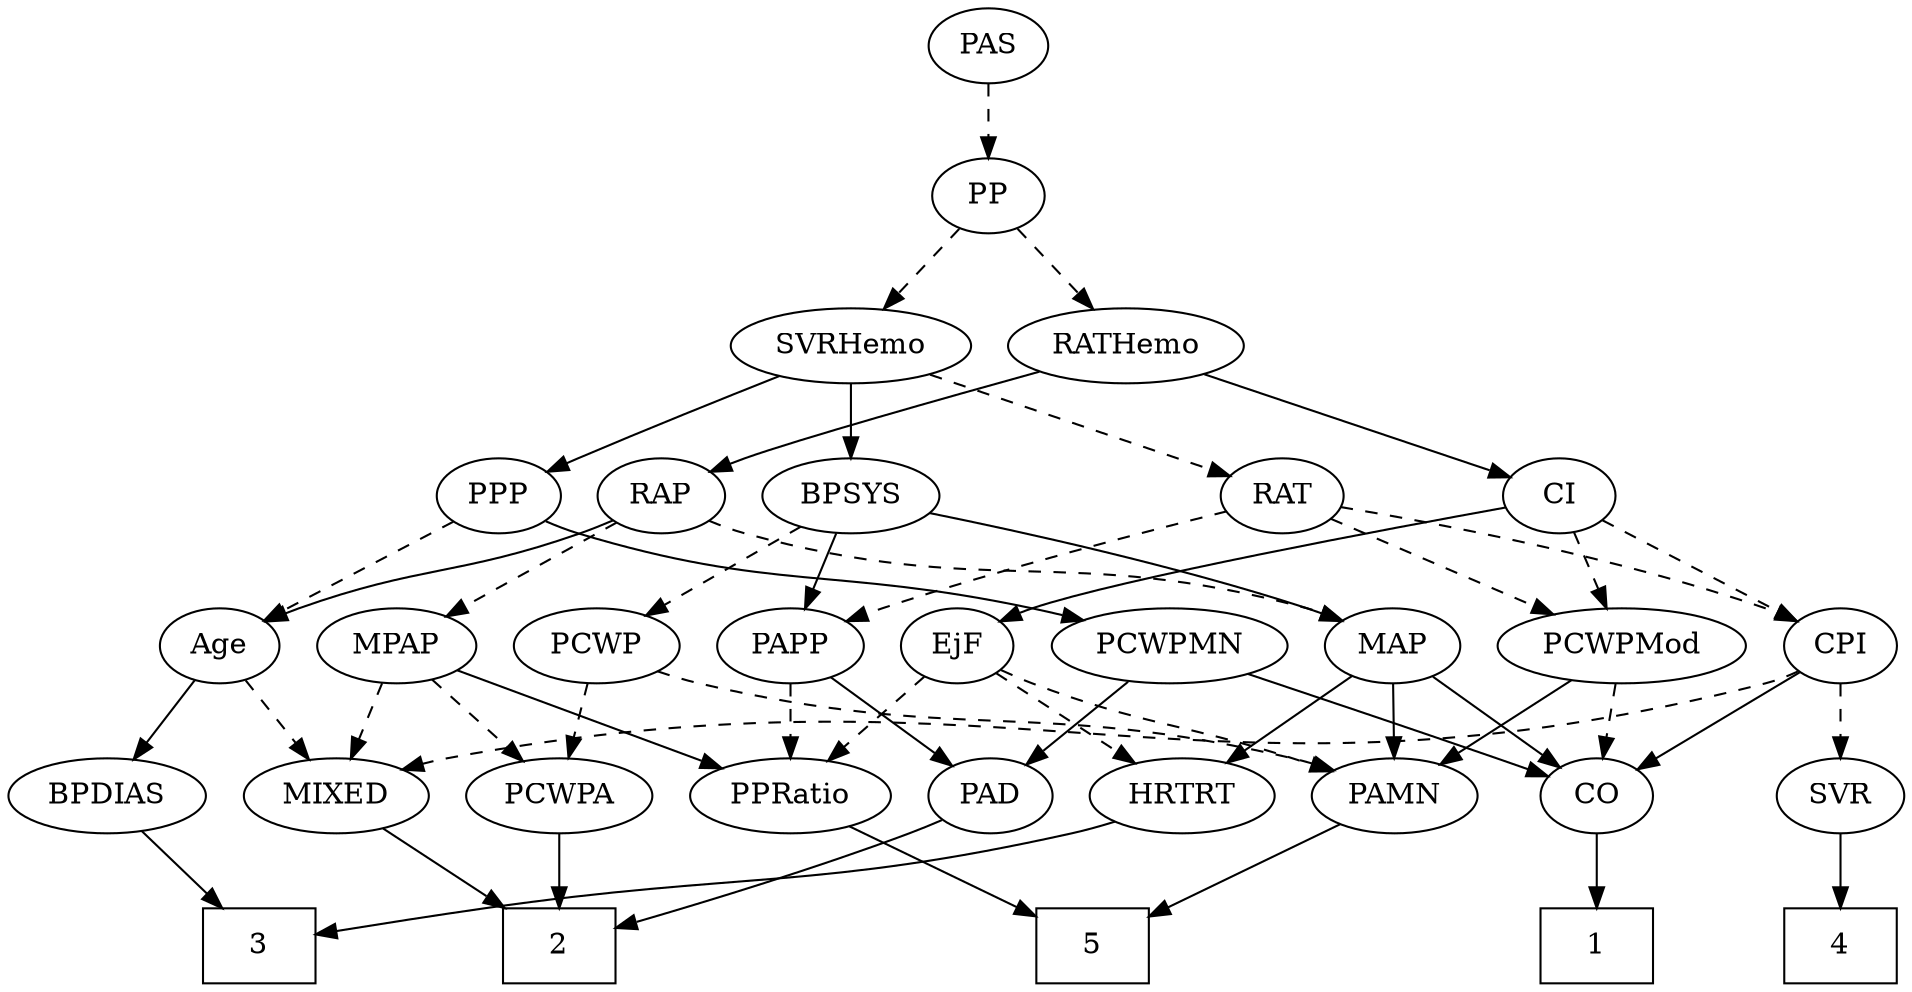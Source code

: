 strict digraph {
	graph [bb="0,0,834.19,468"];
	node [label="\N"];
	1	[height=0.5,
		pos="699.25,18",
		shape=box,
		width=0.75];
	2	[height=0.5,
		pos="243.25,18",
		shape=box,
		width=0.75];
	3	[height=0.5,
		pos="107.25,18",
		shape=box,
		width=0.75];
	4	[height=0.5,
		pos="806.25,18",
		shape=box,
		width=0.75];
	5	[height=0.5,
		pos="475.25,18",
		shape=box,
		width=0.75];
	Age	[height=0.5,
		pos="84.246,162",
		width=0.75];
	MIXED	[height=0.5,
		pos="143.25,90",
		width=1.1193];
	Age -> MIXED	[pos="e,129.65,107.13 97.048,145.81 104.64,136.8 114.44,125.18 123.06,114.95",
		style=dashed];
	BPDIAS	[height=0.5,
		pos="42.246,90",
		width=1.1735];
	Age -> BPDIAS	[pos="e,52.325,107.8 74.716,145.12 69.654,136.68 63.309,126.1 57.574,116.55",
		style=solid];
	EjF	[height=0.5,
		pos="414.25,162",
		width=0.75];
	PAMN	[height=0.5,
		pos="608.25,90",
		width=1.011];
	EjF -> PAMN	[pos="e,580.24,101.84 435.36,150.46 440.2,148.2 445.36,145.92 450.25,144 499.3,124.7 513.46,125.32 563.25,108 565.66,107.16 568.14,106.28 \
570.64,105.37",
		style=dashed];
	PPRatio	[height=0.5,
		pos="342.25,90",
		width=1.1013];
	EjF -> PPRatio	[pos="e,358.3,106.61 399.68,146.83 389.93,137.36 376.88,124.67 365.69,113.79",
		style=dashed];
	HRTRT	[height=0.5,
		pos="514.25,90",
		width=1.1013];
	EjF -> HRTRT	[pos="e,493.41,105.59 432.12,148.49 446.76,138.24 467.77,123.53 484.88,111.56",
		style=dashed];
	RAP	[height=0.5,
		pos="280.25,234",
		width=0.77632];
	RAP -> Age	[pos="e,105.33,173.63 258.56,222.4 253.58,220.14 248.28,217.88 243.25,216 189.89,196.06 173.5,200.22 120.25,180 118.4,179.3 116.53,178.55 \
114.64,177.76",
		style=solid];
	MPAP	[height=0.5,
		pos="164.25,162",
		width=0.97491];
	RAP -> MPAP	[pos="e,186.4,176.37 260.57,221.13 242.66,210.32 215.94,194.19 195.18,181.66",
		style=dashed];
	MAP	[height=0.5,
		pos="608.25,162",
		width=0.84854];
	RAP -> MAP	[pos="e,585.35,173.93 301.36,222.03 306.46,219.75 311.96,217.56 317.25,216 425.35,184.14 459.7,210.29 568.25,180 570.73,179.31 573.26,\
178.5 575.78,177.61",
		style=dashed];
	MIXED -> 2	[pos="e,218.67,36.204 163.97,74.496 177.39,65.103 195.15,52.668 210.46,41.951",
		style=solid];
	MPAP -> MIXED	[pos="e,148.43,108.28 159.16,144.05 156.82,136.26 153.99,126.82 151.37,118.08",
		style=dashed];
	PCWPA	[height=0.5,
		pos="243.25,90",
		width=1.1555];
	MPAP -> PCWPA	[pos="e,225.7,106.55 181,146.15 191.77,136.61 205.97,124.03 218.09,113.29",
		style=dashed];
	MPAP -> PPRatio	[pos="e,313.18,102.43 191.28,150.37 221.2,138.6 269.67,119.54 303.59,106.2",
		style=solid];
	BPSYS	[height=0.5,
		pos="364.25,234",
		width=1.0471];
	BPSYS -> MAP	[pos="e,584.78,173.65 397.91,225.86 438.72,216.84 509.36,200.04 568.25,180 570.62,179.19 573.05,178.31 575.49,177.38",
		style=solid];
	PCWP	[height=0.5,
		pos="252.25,162",
		width=0.97491];
	BPSYS -> PCWP	[pos="e,273.57,176.33 342.12,219.17 324.95,208.44 300.97,193.45 282.1,181.66",
		style=dashed];
	PAPP	[height=0.5,
		pos="337.25,162",
		width=0.88464];
	BPSYS -> PAPP	[pos="e,343.72,179.79 357.71,216.05 354.63,208.06 350.87,198.33 347.43,189.4",
		style=solid];
	PAD	[height=0.5,
		pos="428.25,90",
		width=0.79437];
	PAD -> 2	[pos="e,270.25,27.883 406.08,78.436 401.23,76.23 396.09,73.976 391.25,72 353.78,56.72 310.08,41.364 279.93,31.144",
		style=solid];
	CO	[height=0.5,
		pos="699.25,90",
		width=0.75];
	CO -> 1	[pos="e,699.25,36.104 699.25,71.697 699.25,63.983 699.25,54.712 699.25,46.112",
		style=solid];
	PAS	[height=0.5,
		pos="422.25,450",
		width=0.75];
	PP	[height=0.5,
		pos="422.25,378",
		width=0.75];
	PAS -> PP	[pos="e,422.25,396.1 422.25,431.7 422.25,423.98 422.25,414.71 422.25,406.11",
		style=dashed];
	PAMN -> 5	[pos="e,502.36,33.27 584.16,76.324 563.9,65.658 534.61,50.246 511.51,38.089",
		style=solid];
	RATHemo	[height=0.5,
		pos="481.25,306",
		width=1.3721];
	RATHemo -> RAP	[pos="e,301.98,245.5 444.73,293.75 403.98,281.1 340.67,261.13 317.25,252 315.37,251.27 313.45,250.49 311.53,249.68",
		style=solid];
	CI	[height=0.5,
		pos="681.25,234",
		width=0.75];
	RATHemo -> CI	[pos="e,657.92,243.16 515.63,292.97 552.79,279.96 611.59,259.38 648.22,246.56",
		style=solid];
	CPI	[height=0.5,
		pos="806.25,162",
		width=0.75];
	CPI -> MIXED	[pos="e,172.42,102.57 786.19,149.9 781.13,147.55 775.6,145.38 770.25,144 520.97,79.9 444.6,158.65 192.25,108 188.88,107.32 185.42,106.47 \
181.99,105.51",
		style=dashed];
	CPI -> CO	[pos="e,718.03,103.29 787.61,148.81 770.76,137.78 745.73,121.41 726.61,108.9",
		style=solid];
	SVR	[height=0.5,
		pos="806.25,90",
		width=0.77632];
	CPI -> SVR	[pos="e,806.25,108.1 806.25,143.7 806.25,135.98 806.25,126.71 806.25,118.11",
		style=dashed];
	RAT	[height=0.5,
		pos="555.25,234",
		width=0.75827];
	RAT -> CPI	[pos="e,785.6,173.61 581.22,228.34 622.13,220.61 703.77,203.62 770.25,180 772.15,179.32 774.09,178.58 776.03,177.79",
		style=dashed];
	PCWPMod	[height=0.5,
		pos="709.25,162",
		width=1.4443];
	RAT -> PCWPMod	[pos="e,679.01,176.74 577.31,222.97 601.4,212.02 640.46,194.27 669.84,180.91",
		style=dashed];
	RAT -> PAPP	[pos="e,361.8,173.66 530.36,226.41 495.87,217.09 431.73,199.04 378.25,180 375.98,179.19 373.66,178.33 371.32,177.44",
		style=dashed];
	SVR -> 4	[pos="e,806.25,36.104 806.25,71.697 806.25,63.983 806.25,54.712 806.25,46.112",
		style=solid];
	PCWPMod -> CO	[pos="e,701.69,108.1 706.77,143.7 705.67,135.98 704.35,126.71 703.12,118.11",
		style=dashed];
	PCWPMod -> PAMN	[pos="e,628.54,105.07 686.83,145.46 672.12,135.27 652.75,121.84 636.92,110.87",
		style=solid];
	PCWPA -> 2	[pos="e,243.25,36.104 243.25,71.697 243.25,63.983 243.25,54.712 243.25,46.112",
		style=solid];
	PCWPMN	[height=0.5,
		pos="509.25,162",
		width=1.3902];
	PCWPMN -> PAD	[pos="e,444.36,104.93 490.87,145.12 479.38,135.19 464.47,122.3 452.08,111.6",
		style=solid];
	PCWPMN -> CO	[pos="e,675.85,99.654 543,148.59 572.19,137.86 615.51,121.92 653.25,108 657.49,106.43 661.96,104.78 666.38,103.15",
		style=solid];
	SVRHemo	[height=0.5,
		pos="364.25,306",
		width=1.3902];
	SVRHemo -> BPSYS	[pos="e,364.25,252.1 364.25,287.7 364.25,279.98 364.25,270.71 364.25,262.11",
		style=solid];
	SVRHemo -> RAT	[pos="e,531.8,243.59 397.95,292.65 432.95,279.82 487.34,259.89 522.11,247.14",
		style=dashed];
	PPP	[height=0.5,
		pos="207.25,234",
		width=0.75];
	SVRHemo -> PPP	[pos="e,228.52,245.17 333.3,291.73 308.79,281.16 273.72,265.87 243.25,252 241.45,251.18 239.61,250.34 237.76,249.48",
		style=solid];
	BPDIAS -> 3	[pos="e,91.189,36.292 56.996,73.116 65.035,64.458 75.164,53.55 84.219,43.799",
		style=solid];
	MAP -> CO	[pos="e,682.23,104.09 626.22,147.17 639.95,136.61 659.02,121.94 674.23,110.24",
		style=solid];
	MAP -> PAMN	[pos="e,608.25,108.1 608.25,143.7 608.25,135.98 608.25,126.71 608.25,118.11",
		style=solid];
	MAP -> HRTRT	[pos="e,533.94,105.66 590.12,147.5 576.53,137.38 557.67,123.34 542.16,111.79",
		style=solid];
	PP -> RATHemo	[pos="e,467.23,323.63 435.05,361.81 442.54,352.93 452.16,341.5 460.69,331.39",
		style=dashed];
	PP -> SVRHemo	[pos="e,378.02,323.63 409.66,361.81 402.3,352.93 392.84,341.5 384.45,331.39",
		style=dashed];
	PPP -> Age	[pos="e,104.27,174.4 187.21,221.6 167.11,210.16 135.94,192.42 113.16,179.46",
		style=dashed];
	PPP -> PCWPMN	[pos="e,472.27,174.32 227.8,222.13 232.76,219.84 238.11,217.63 243.25,216 332.27,187.81 359.25,200.96 450.25,180 454.28,179.07 458.44,\
178.03 462.61,176.94",
		style=solid];
	PPRatio -> 5	[pos="e,448.05,33.312 367.26,75.834 387.5,65.182 416.27,50.039 439.03,38.062",
		style=solid];
	PCWP -> PAMN	[pos="e,581.44,102.26 278.44,149.73 284.22,147.56 290.38,145.51 296.25,144 412.22,114.22 447.16,137.35 563.25,108 566.05,107.29 568.93,\
106.46 571.8,105.56",
		style=dashed];
	PCWP -> PCWPA	[pos="e,245.45,108.1 250.02,143.7 249.03,135.98 247.84,126.71 246.73,118.11",
		style=dashed];
	CI -> EjF	[pos="e,434.87,173.67 655.8,227.89 604.1,217.38 488.45,193.23 450.25,180 448.34,179.34 446.39,178.61 444.45,177.83",
		style=solid];
	CI -> CPI	[pos="e,786.21,174.22 701.33,221.75 721.92,210.22 754.15,192.18 777.45,179.12",
		style=dashed];
	CI -> PCWPMod	[pos="e,702.46,179.96 687.88,216.41 691.11,208.34 695.07,198.43 698.7,189.35",
		style=dashed];
	PAPP -> PAD	[pos="e,410.78,104.43 355.66,146.83 369.12,136.48 387.55,122.31 402.47,110.83",
		style=solid];
	PAPP -> PPRatio	[pos="e,341.02,108.1 338.48,143.7 339.03,135.98 339.7,126.71 340.31,118.11",
		style=dashed];
	HRTRT -> 3	[pos="e,134.37,23.84 485.08,77.615 478.93,75.513 472.43,73.508 466.25,72 353.34,44.46 322.1,53.741 207.25,36 186.39,32.779 163.16,28.849 \
144.33,25.58",
		style=solid];
}
